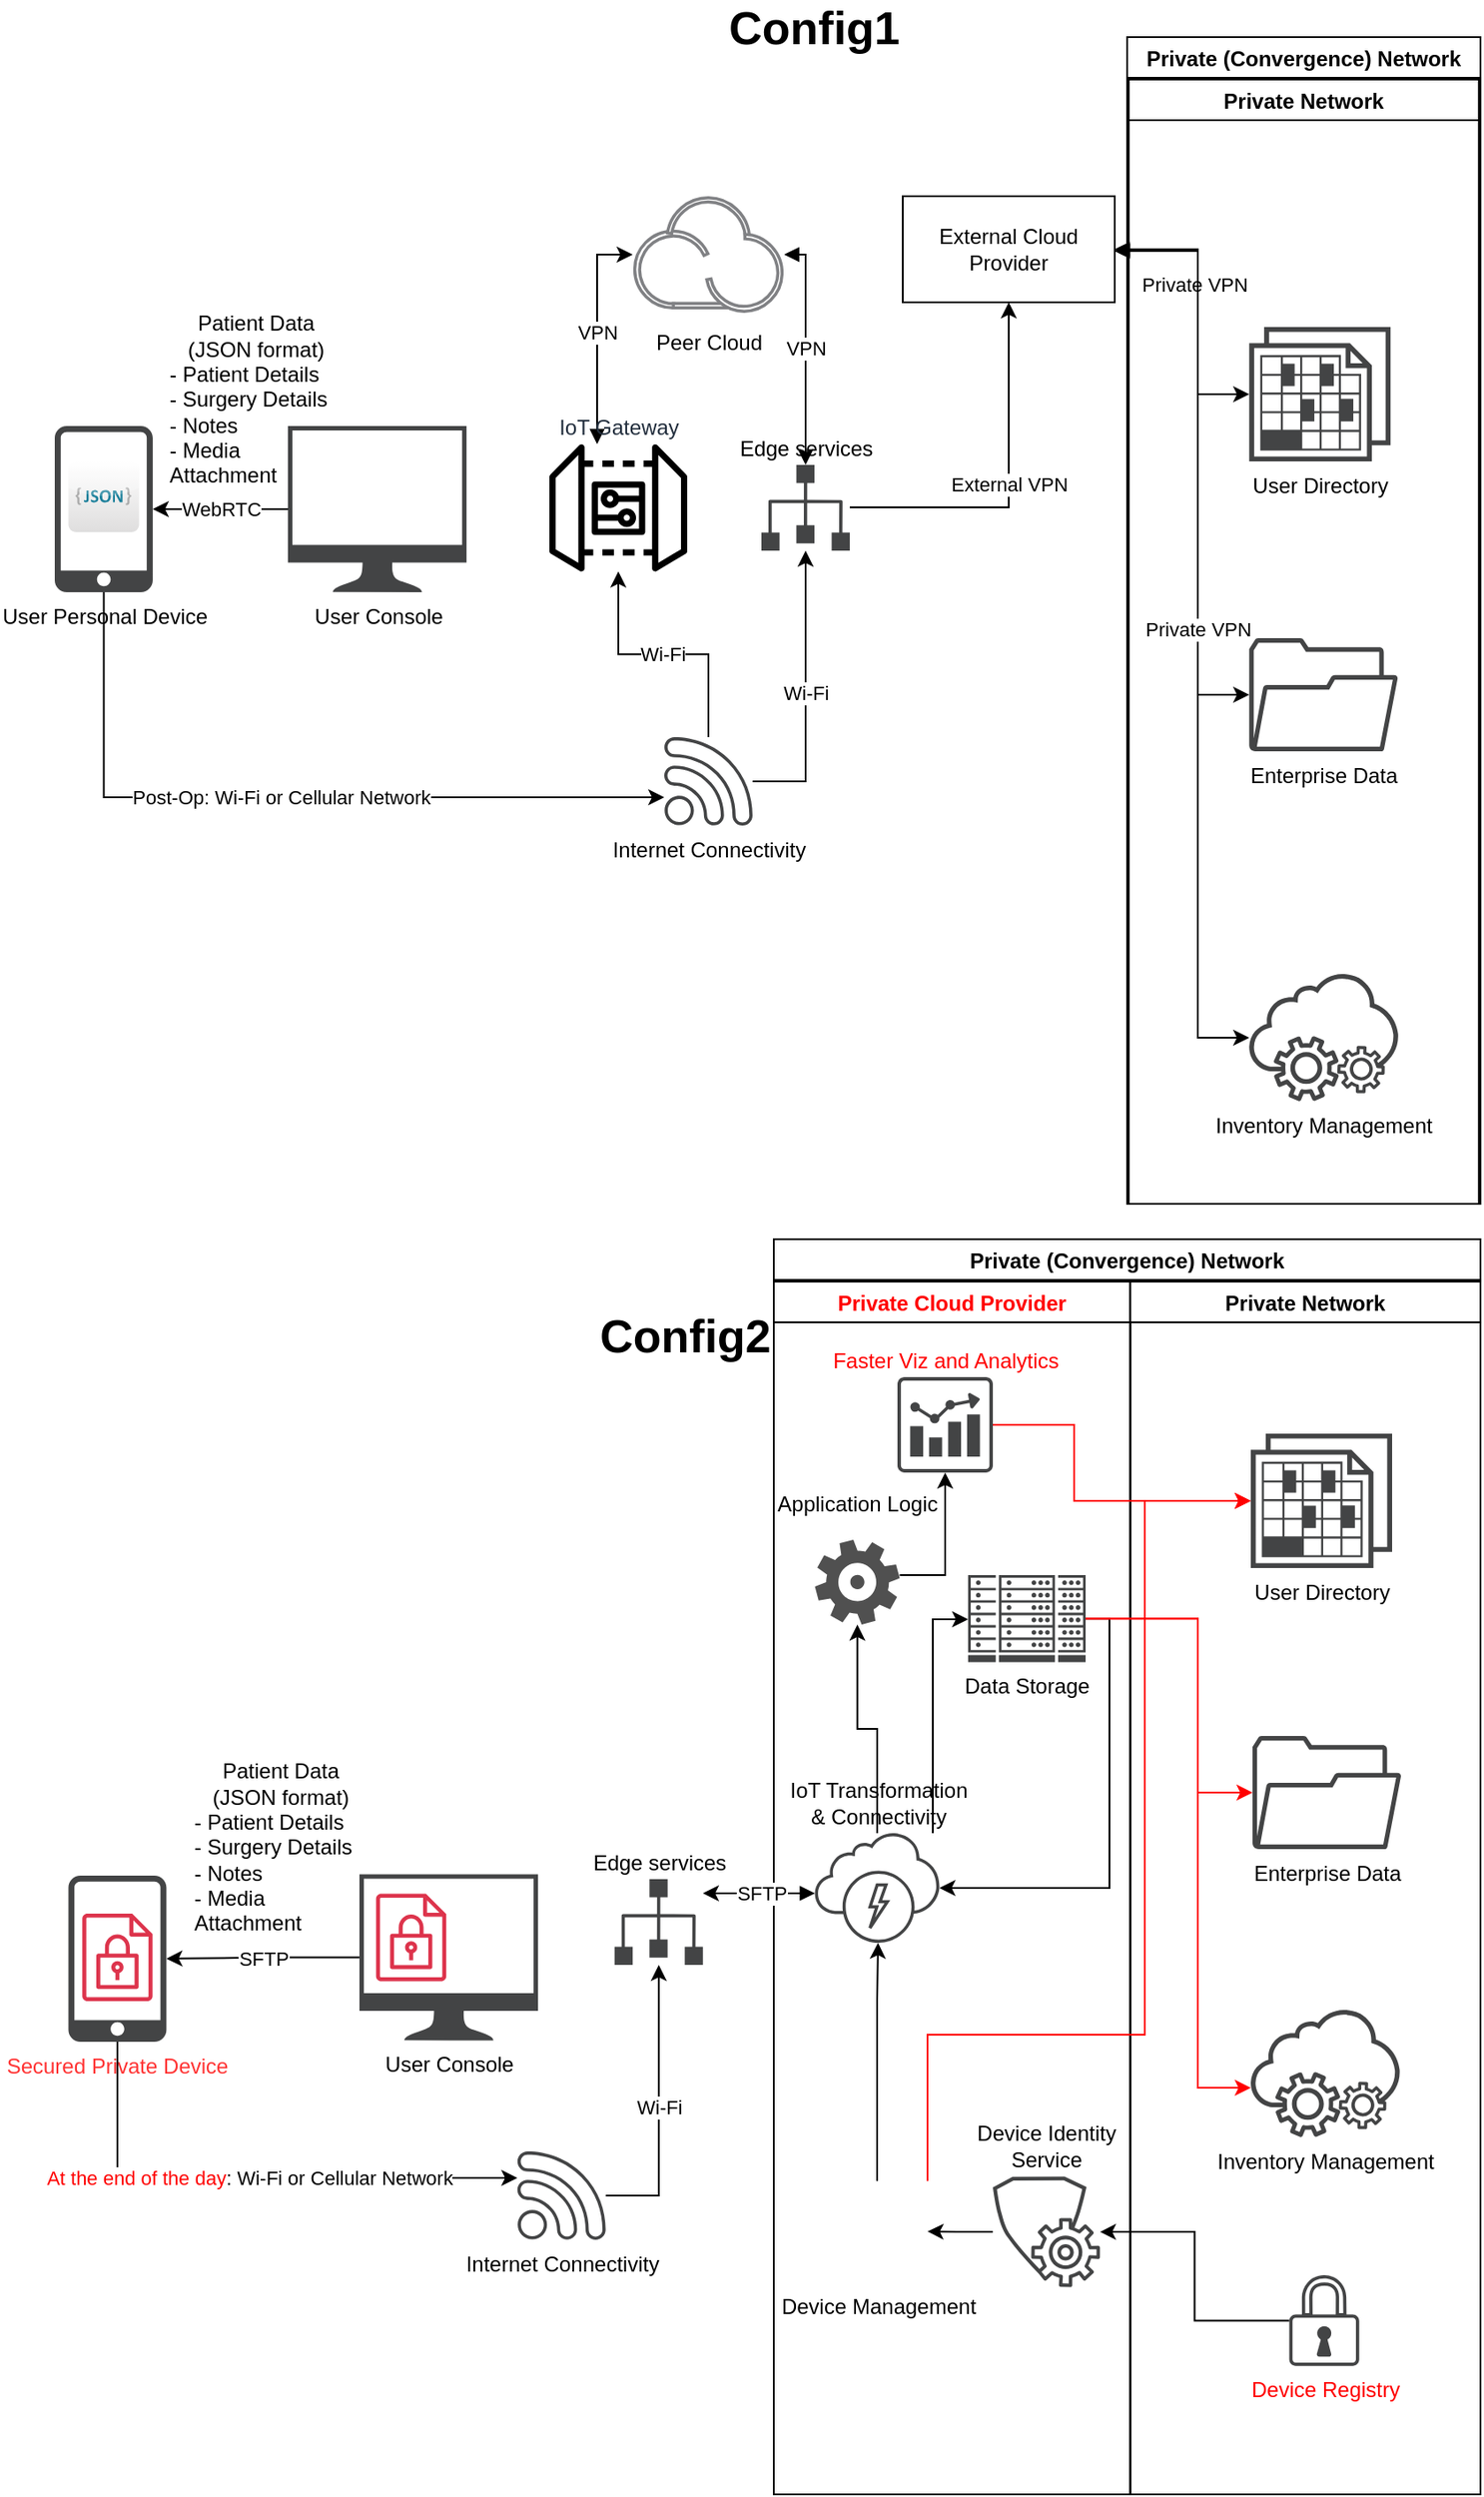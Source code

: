 <mxfile version="23.1.4" type="github">
  <diagram name="Page-1" id="4u4NYFsqPZ5pBq9_Hb_6">
    <mxGraphModel dx="584" dy="780" grid="1" gridSize="10" guides="1" tooltips="1" connect="1" arrows="1" fold="1" page="1" pageScale="1" pageWidth="850" pageHeight="1100" math="0" shadow="0">
      <root>
        <mxCell id="0" />
        <mxCell id="1" parent="0" />
        <mxCell id="TdkFuNuNc027U2WNbnE0-1" value="Private (Convergence) Network" style="swimlane;shadow=0;" vertex="1" parent="1">
          <mxGeometry x="1487" y="50" width="200" height="660" as="geometry">
            <mxRectangle x="50" y="40" width="190" height="30" as="alternateBounds" />
          </mxGeometry>
        </mxCell>
        <mxCell id="TdkFuNuNc027U2WNbnE0-2" value="Private Network" style="swimlane;startSize=23;shadow=0;" vertex="1" parent="TdkFuNuNc027U2WNbnE0-1">
          <mxGeometry x="0.89" y="24" width="198.22" height="636" as="geometry" />
        </mxCell>
        <mxCell id="TdkFuNuNc027U2WNbnE0-3" value="User Directory" style="sketch=0;pointerEvents=1;shadow=0;dashed=0;html=1;strokeColor=none;fillColor=#434445;aspect=fixed;labelPosition=center;verticalLabelPosition=bottom;verticalAlign=top;align=center;outlineConnect=0;shape=mxgraph.vvd.blueprint;" vertex="1" parent="TdkFuNuNc027U2WNbnE0-2">
          <mxGeometry x="68.22" y="140" width="80" height="76" as="geometry" />
        </mxCell>
        <mxCell id="TdkFuNuNc027U2WNbnE0-4" value="Inventory Management" style="sketch=0;pointerEvents=1;shadow=0;dashed=0;html=1;strokeColor=none;fillColor=#434445;aspect=fixed;labelPosition=center;verticalLabelPosition=bottom;verticalAlign=top;align=center;outlineConnect=0;shape=mxgraph.vvd.on_demand_self_service;" vertex="1" parent="TdkFuNuNc027U2WNbnE0-2">
          <mxGeometry x="68.22" y="506" width="84.71" height="72" as="geometry" />
        </mxCell>
        <mxCell id="TdkFuNuNc027U2WNbnE0-5" value="Enterprise Data" style="sketch=0;pointerEvents=1;shadow=0;dashed=0;html=1;strokeColor=none;fillColor=#434445;aspect=fixed;labelPosition=center;verticalLabelPosition=bottom;verticalAlign=top;align=center;outlineConnect=0;shape=mxgraph.vvd.folder;" vertex="1" parent="TdkFuNuNc027U2WNbnE0-2">
          <mxGeometry x="68.22" y="316" width="84.21" height="64" as="geometry" />
        </mxCell>
        <mxCell id="TdkFuNuNc027U2WNbnE0-6" value="Private VPN" style="edgeStyle=orthogonalEdgeStyle;shape=connector;rounded=0;orthogonalLoop=1;jettySize=auto;html=1;labelBackgroundColor=default;strokeColor=default;align=center;verticalAlign=middle;fontFamily=Helvetica;fontSize=11;fontColor=default;endArrow=classic;startArrow=block;startFill=1;" edge="1" parent="1" target="TdkFuNuNc027U2WNbnE0-3">
          <mxGeometry x="-0.429" y="-20" relative="1" as="geometry">
            <Array as="points">
              <mxPoint x="1527" y="170" />
              <mxPoint x="1527" y="252" />
            </Array>
            <mxPoint as="offset" />
            <mxPoint x="1480" y="170" as="sourcePoint" />
          </mxGeometry>
        </mxCell>
        <mxCell id="TdkFuNuNc027U2WNbnE0-7" style="edgeStyle=orthogonalEdgeStyle;shape=connector;rounded=0;orthogonalLoop=1;jettySize=auto;html=1;labelBackgroundColor=default;strokeColor=default;align=center;verticalAlign=middle;fontFamily=Helvetica;fontSize=11;fontColor=default;endArrow=classic;startArrow=block;startFill=1;" edge="1" parent="1" target="TdkFuNuNc027U2WNbnE0-5">
          <mxGeometry relative="1" as="geometry">
            <Array as="points">
              <mxPoint x="1527" y="171" />
              <mxPoint x="1527" y="422" />
            </Array>
            <mxPoint x="1480" y="171" as="sourcePoint" />
          </mxGeometry>
        </mxCell>
        <mxCell id="TdkFuNuNc027U2WNbnE0-8" value="Private VPN" style="edgeStyle=orthogonalEdgeStyle;shape=connector;rounded=0;orthogonalLoop=1;jettySize=auto;html=1;labelBackgroundColor=default;strokeColor=default;align=center;verticalAlign=middle;fontFamily=Helvetica;fontSize=11;fontColor=default;endArrow=classic;startArrow=block;startFill=1;" edge="1" parent="1" target="TdkFuNuNc027U2WNbnE0-4">
          <mxGeometry relative="1" as="geometry">
            <Array as="points">
              <mxPoint x="1527" y="171" />
              <mxPoint x="1527" y="616" />
            </Array>
            <mxPoint x="1480" y="171" as="sourcePoint" />
          </mxGeometry>
        </mxCell>
        <mxCell id="TdkFuNuNc027U2WNbnE0-9" value="Private (Convergence) Network" style="swimlane;shadow=0;" vertex="1" parent="1">
          <mxGeometry x="1287" y="730" width="400" height="710" as="geometry">
            <mxRectangle x="50" y="40" width="190" height="30" as="alternateBounds" />
          </mxGeometry>
        </mxCell>
        <mxCell id="TdkFuNuNc027U2WNbnE0-10" value="Private Cloud Provider" style="swimlane;startSize=23;shadow=0;fontColor=#ff0000;" vertex="1" parent="TdkFuNuNc027U2WNbnE0-9">
          <mxGeometry y="24" width="201.78" height="686" as="geometry" />
        </mxCell>
        <mxCell id="TdkFuNuNc027U2WNbnE0-11" style="edgeStyle=orthogonalEdgeStyle;rounded=0;orthogonalLoop=1;jettySize=auto;html=1;" edge="1" parent="TdkFuNuNc027U2WNbnE0-10" source="TdkFuNuNc027U2WNbnE0-12" target="TdkFuNuNc027U2WNbnE0-17">
          <mxGeometry relative="1" as="geometry">
            <Array as="points">
              <mxPoint x="190" y="191" />
              <mxPoint x="190" y="343" />
            </Array>
          </mxGeometry>
        </mxCell>
        <mxCell id="TdkFuNuNc027U2WNbnE0-12" value="Data Storage" style="sketch=0;pointerEvents=1;shadow=0;dashed=0;html=1;strokeColor=none;fillColor=#434445;aspect=fixed;labelPosition=center;verticalLabelPosition=bottom;verticalAlign=top;align=center;outlineConnect=0;shape=mxgraph.vvd.datacenter;" vertex="1" parent="TdkFuNuNc027U2WNbnE0-10">
          <mxGeometry x="110" y="166" width="66.49" height="49.2" as="geometry" />
        </mxCell>
        <mxCell id="TdkFuNuNc027U2WNbnE0-13" style="edgeStyle=orthogonalEdgeStyle;shape=connector;rounded=0;orthogonalLoop=1;jettySize=auto;html=1;labelBackgroundColor=default;strokeColor=default;align=center;verticalAlign=middle;fontFamily=Helvetica;fontSize=11;fontColor=default;endArrow=classic;" edge="1" parent="TdkFuNuNc027U2WNbnE0-10" source="TdkFuNuNc027U2WNbnE0-14" target="TdkFuNuNc027U2WNbnE0-22">
          <mxGeometry relative="1" as="geometry">
            <Array as="points">
              <mxPoint x="97" y="166" />
            </Array>
          </mxGeometry>
        </mxCell>
        <mxCell id="TdkFuNuNc027U2WNbnE0-14" value="&lt;p style=&quot;line-height: 80%;&quot;&gt;Application Logic&lt;/p&gt;" style="sketch=0;pointerEvents=1;shadow=0;dashed=0;html=1;strokeColor=none;fillColor=#505050;labelPosition=center;verticalLabelPosition=top;verticalAlign=bottom;outlineConnect=0;align=center;shape=mxgraph.office.concepts.settings_office_365;" vertex="1" parent="TdkFuNuNc027U2WNbnE0-10">
          <mxGeometry x="23.27" y="146" width="48" height="48" as="geometry" />
        </mxCell>
        <mxCell id="TdkFuNuNc027U2WNbnE0-15" style="edgeStyle=orthogonalEdgeStyle;shape=connector;rounded=0;orthogonalLoop=1;jettySize=auto;html=1;labelBackgroundColor=default;strokeColor=default;align=center;verticalAlign=middle;fontFamily=Helvetica;fontSize=11;fontColor=default;endArrow=classic;" edge="1" parent="TdkFuNuNc027U2WNbnE0-10" source="TdkFuNuNc027U2WNbnE0-17" target="TdkFuNuNc027U2WNbnE0-14">
          <mxGeometry relative="1" as="geometry" />
        </mxCell>
        <mxCell id="TdkFuNuNc027U2WNbnE0-16" style="edgeStyle=orthogonalEdgeStyle;shape=connector;rounded=0;orthogonalLoop=1;jettySize=auto;html=1;labelBackgroundColor=default;strokeColor=default;align=center;verticalAlign=middle;fontFamily=Helvetica;fontSize=11;fontColor=default;endArrow=classic;" edge="1" parent="TdkFuNuNc027U2WNbnE0-10" source="TdkFuNuNc027U2WNbnE0-17" target="TdkFuNuNc027U2WNbnE0-12">
          <mxGeometry relative="1" as="geometry">
            <Array as="points">
              <mxPoint x="90" y="191" />
            </Array>
          </mxGeometry>
        </mxCell>
        <mxCell id="TdkFuNuNc027U2WNbnE0-17" value="IoT Transformation &lt;br&gt;&amp;amp; Connectivity" style="sketch=0;pointerEvents=1;shadow=0;dashed=0;html=1;strokeColor=none;fillColor=#434445;aspect=fixed;labelPosition=center;verticalLabelPosition=top;verticalAlign=bottom;align=center;outlineConnect=0;shape=mxgraph.vvd.service_provider_cloud_environment;" vertex="1" parent="TdkFuNuNc027U2WNbnE0-10">
          <mxGeometry x="23.27" y="312" width="70.46" height="62" as="geometry" />
        </mxCell>
        <mxCell id="TdkFuNuNc027U2WNbnE0-18" style="edgeStyle=orthogonalEdgeStyle;shape=connector;rounded=0;orthogonalLoop=1;jettySize=auto;html=1;exitX=0.5;exitY=0;exitDx=0;exitDy=0;labelBackgroundColor=default;strokeColor=default;align=center;verticalAlign=middle;fontFamily=Helvetica;fontSize=11;fontColor=default;endArrow=classic;" edge="1" parent="TdkFuNuNc027U2WNbnE0-10" source="TdkFuNuNc027U2WNbnE0-19" target="TdkFuNuNc027U2WNbnE0-17">
          <mxGeometry relative="1" as="geometry">
            <Array as="points">
              <mxPoint x="59" y="406" />
              <mxPoint x="59" y="406" />
            </Array>
          </mxGeometry>
        </mxCell>
        <mxCell id="TdkFuNuNc027U2WNbnE0-19" value="Device Management" style="shape=image;html=1;verticalAlign=top;verticalLabelPosition=bottom;labelBackgroundColor=#ffffff;imageAspect=0;aspect=fixed;image=https://cdn0.iconfinder.com/data/icons/call-center-and-service/32/27-Settings-128.png" vertex="1" parent="TdkFuNuNc027U2WNbnE0-10">
          <mxGeometry x="30" y="508.75" width="57" height="57" as="geometry" />
        </mxCell>
        <mxCell id="TdkFuNuNc027U2WNbnE0-20" style="edgeStyle=orthogonalEdgeStyle;shape=connector;rounded=0;orthogonalLoop=1;jettySize=auto;html=1;labelBackgroundColor=default;strokeColor=default;align=center;verticalAlign=middle;fontFamily=Helvetica;fontSize=11;fontColor=default;endArrow=classic;" edge="1" parent="TdkFuNuNc027U2WNbnE0-10" source="TdkFuNuNc027U2WNbnE0-21" target="TdkFuNuNc027U2WNbnE0-19">
          <mxGeometry relative="1" as="geometry" />
        </mxCell>
        <mxCell id="TdkFuNuNc027U2WNbnE0-21" value="Device Identity &lt;br&gt;Service" style="sketch=0;pointerEvents=1;shadow=0;dashed=0;html=1;strokeColor=none;fillColor=#434445;aspect=fixed;labelPosition=center;verticalLabelPosition=top;verticalAlign=bottom;align=center;outlineConnect=0;shape=mxgraph.vvd.protection_group_config;" vertex="1" parent="TdkFuNuNc027U2WNbnE0-10">
          <mxGeometry x="124" y="506.25" width="60.63" height="62.5" as="geometry" />
        </mxCell>
        <mxCell id="TdkFuNuNc027U2WNbnE0-22" value="&lt;font color=&quot;#ff0000&quot;&gt;Faster Viz and Analytics&lt;/font&gt;" style="sketch=0;pointerEvents=1;shadow=0;dashed=0;html=1;strokeColor=none;fillColor=#434445;aspect=fixed;labelPosition=center;verticalLabelPosition=top;verticalAlign=bottom;align=center;outlineConnect=0;shape=mxgraph.vvd.vrops;" vertex="1" parent="TdkFuNuNc027U2WNbnE0-10">
          <mxGeometry x="70" y="54" width="54" height="54" as="geometry" />
        </mxCell>
        <mxCell id="TdkFuNuNc027U2WNbnE0-23" value="Private Network" style="swimlane;startSize=23;shadow=0;" vertex="1" parent="TdkFuNuNc027U2WNbnE0-9">
          <mxGeometry x="201.78" y="24" width="198.22" height="686" as="geometry" />
        </mxCell>
        <mxCell id="TdkFuNuNc027U2WNbnE0-24" value="User Directory" style="sketch=0;pointerEvents=1;shadow=0;dashed=0;html=1;strokeColor=none;fillColor=#434445;aspect=fixed;labelPosition=center;verticalLabelPosition=bottom;verticalAlign=top;align=center;outlineConnect=0;shape=mxgraph.vvd.blueprint;" vertex="1" parent="TdkFuNuNc027U2WNbnE0-23">
          <mxGeometry x="68.22" y="86" width="80" height="76" as="geometry" />
        </mxCell>
        <mxCell id="TdkFuNuNc027U2WNbnE0-25" value="Inventory Management" style="sketch=0;pointerEvents=1;shadow=0;dashed=0;html=1;strokeColor=none;fillColor=#434445;aspect=fixed;labelPosition=center;verticalLabelPosition=bottom;verticalAlign=top;align=center;outlineConnect=0;shape=mxgraph.vvd.on_demand_self_service;" vertex="1" parent="TdkFuNuNc027U2WNbnE0-23">
          <mxGeometry x="68.22" y="412" width="84.71" height="72" as="geometry" />
        </mxCell>
        <mxCell id="TdkFuNuNc027U2WNbnE0-26" value="Enterprise Data" style="sketch=0;pointerEvents=1;shadow=0;dashed=0;html=1;strokeColor=none;fillColor=#434445;aspect=fixed;labelPosition=center;verticalLabelPosition=bottom;verticalAlign=top;align=center;outlineConnect=0;shape=mxgraph.vvd.folder;" vertex="1" parent="TdkFuNuNc027U2WNbnE0-23">
          <mxGeometry x="69.22" y="257" width="84.21" height="64" as="geometry" />
        </mxCell>
        <mxCell id="TdkFuNuNc027U2WNbnE0-27" value="&lt;font color=&quot;#ff0000&quot;&gt;Device Registry&lt;/font&gt;" style="sketch=0;pointerEvents=1;shadow=0;dashed=0;html=1;strokeColor=none;fillColor=#434445;aspect=fixed;labelPosition=center;verticalLabelPosition=bottom;verticalAlign=top;align=center;outlineConnect=0;shape=mxgraph.vvd.security;" vertex="1" parent="TdkFuNuNc027U2WNbnE0-23">
          <mxGeometry x="90" y="562" width="39.58" height="51.4" as="geometry" />
        </mxCell>
        <mxCell id="TdkFuNuNc027U2WNbnE0-28" style="edgeStyle=orthogonalEdgeStyle;shape=connector;rounded=0;orthogonalLoop=1;jettySize=auto;html=1;labelBackgroundColor=default;strokeColor=#FF0000;align=center;verticalAlign=middle;fontFamily=Helvetica;fontSize=11;fontColor=default;endArrow=classic;fillColor=#f8cecc;" edge="1" parent="TdkFuNuNc027U2WNbnE0-9" source="TdkFuNuNc027U2WNbnE0-22" target="TdkFuNuNc027U2WNbnE0-24">
          <mxGeometry relative="1" as="geometry">
            <Array as="points">
              <mxPoint x="170" y="105" />
              <mxPoint x="170" y="148" />
            </Array>
            <mxPoint x="124" y="105" as="targetPoint" />
          </mxGeometry>
        </mxCell>
        <mxCell id="TdkFuNuNc027U2WNbnE0-29" style="edgeStyle=orthogonalEdgeStyle;rounded=0;orthogonalLoop=1;jettySize=auto;html=1;strokeColor=#FF0000;" edge="1" parent="TdkFuNuNc027U2WNbnE0-9" source="TdkFuNuNc027U2WNbnE0-12" target="TdkFuNuNc027U2WNbnE0-26">
          <mxGeometry relative="1" as="geometry">
            <Array as="points">
              <mxPoint x="240" y="215" />
              <mxPoint x="240" y="313" />
            </Array>
          </mxGeometry>
        </mxCell>
        <mxCell id="TdkFuNuNc027U2WNbnE0-30" style="edgeStyle=orthogonalEdgeStyle;rounded=0;orthogonalLoop=1;jettySize=auto;html=1;strokeColor=#FF0000;" edge="1" parent="TdkFuNuNc027U2WNbnE0-9" source="TdkFuNuNc027U2WNbnE0-12" target="TdkFuNuNc027U2WNbnE0-25">
          <mxGeometry relative="1" as="geometry">
            <Array as="points">
              <mxPoint x="240" y="215" />
              <mxPoint x="240" y="480" />
            </Array>
          </mxGeometry>
        </mxCell>
        <mxCell id="TdkFuNuNc027U2WNbnE0-31" style="edgeStyle=orthogonalEdgeStyle;shape=connector;rounded=0;orthogonalLoop=1;jettySize=auto;html=1;exitX=1;exitY=0;exitDx=0;exitDy=0;labelBackgroundColor=default;strokeColor=#FF0000;align=center;verticalAlign=middle;fontFamily=Helvetica;fontSize=11;fontColor=default;endArrow=classic;" edge="1" parent="TdkFuNuNc027U2WNbnE0-9" source="TdkFuNuNc027U2WNbnE0-19" target="TdkFuNuNc027U2WNbnE0-24">
          <mxGeometry relative="1" as="geometry">
            <mxPoint x="152.23" y="444" as="targetPoint" />
            <Array as="points">
              <mxPoint x="87" y="450" />
              <mxPoint x="210" y="450" />
              <mxPoint x="210" y="148" />
            </Array>
          </mxGeometry>
        </mxCell>
        <mxCell id="TdkFuNuNc027U2WNbnE0-32" style="edgeStyle=orthogonalEdgeStyle;shape=connector;rounded=0;orthogonalLoop=1;jettySize=auto;html=1;labelBackgroundColor=default;strokeColor=default;align=center;verticalAlign=middle;fontFamily=Helvetica;fontSize=11;fontColor=default;endArrow=classic;" edge="1" parent="TdkFuNuNc027U2WNbnE0-9" source="TdkFuNuNc027U2WNbnE0-27" target="TdkFuNuNc027U2WNbnE0-21">
          <mxGeometry relative="1" as="geometry" />
        </mxCell>
        <mxCell id="TdkFuNuNc027U2WNbnE0-49" value="External VPN" style="edgeStyle=orthogonalEdgeStyle;rounded=0;orthogonalLoop=1;jettySize=auto;html=1;startArrow=classic;startFill=1;endArrow=none;endFill=0;" edge="1" parent="1" source="TdkFuNuNc027U2WNbnE0-33" target="TdkFuNuNc027U2WNbnE0-41">
          <mxGeometry relative="1" as="geometry">
            <Array as="points">
              <mxPoint x="1420" y="316" />
            </Array>
          </mxGeometry>
        </mxCell>
        <mxCell id="TdkFuNuNc027U2WNbnE0-33" value="External Cloud Provider" style="rounded=0;whiteSpace=wrap;html=1;" vertex="1" parent="1">
          <mxGeometry x="1360" y="140" width="120" height="60" as="geometry" />
        </mxCell>
        <mxCell id="TdkFuNuNc027U2WNbnE0-34" value="User Personal Device" style="sketch=0;pointerEvents=1;shadow=0;dashed=0;html=1;strokeColor=none;fillColor=#434445;aspect=fixed;labelPosition=center;verticalLabelPosition=bottom;verticalAlign=top;align=center;outlineConnect=0;shape=mxgraph.vvd.phone;" vertex="1" parent="1">
          <mxGeometry x="880" y="270" width="55.46" height="94" as="geometry" />
        </mxCell>
        <mxCell id="TdkFuNuNc027U2WNbnE0-35" value="User Console" style="sketch=0;pointerEvents=1;shadow=0;dashed=0;html=1;strokeColor=none;fillColor=#434445;aspect=fixed;labelPosition=center;verticalLabelPosition=bottom;verticalAlign=top;align=center;outlineConnect=0;shape=mxgraph.vvd.monitor;" vertex="1" parent="1">
          <mxGeometry x="1012" y="270" width="101.08" height="94" as="geometry" />
        </mxCell>
        <mxCell id="TdkFuNuNc027U2WNbnE0-36" value="WebRTC" style="edgeStyle=orthogonalEdgeStyle;shape=connector;rounded=0;orthogonalLoop=1;jettySize=auto;html=1;labelBackgroundColor=default;strokeColor=default;align=center;verticalAlign=middle;fontFamily=Helvetica;fontSize=11;fontColor=default;endArrow=classic;" edge="1" parent="1" source="TdkFuNuNc027U2WNbnE0-35" target="TdkFuNuNc027U2WNbnE0-34">
          <mxGeometry relative="1" as="geometry" />
        </mxCell>
        <mxCell id="TdkFuNuNc027U2WNbnE0-37" value="VPN" style="edgeStyle=orthogonalEdgeStyle;shape=connector;rounded=0;orthogonalLoop=1;jettySize=auto;html=1;exitX=1;exitY=0.5;exitDx=0;exitDy=0;labelBackgroundColor=default;strokeColor=default;align=center;verticalAlign=middle;fontFamily=Helvetica;fontSize=11;fontColor=default;endArrow=classic;startArrow=block;startFill=1;" edge="1" parent="1" source="TdkFuNuNc027U2WNbnE0-38" target="TdkFuNuNc027U2WNbnE0-41">
          <mxGeometry relative="1" as="geometry">
            <Array as="points">
              <mxPoint x="1305" y="173" />
            </Array>
          </mxGeometry>
        </mxCell>
        <mxCell id="TdkFuNuNc027U2WNbnE0-38" value="Peer Cloud" style="image;aspect=fixed;perimeter=ellipsePerimeter;html=1;align=center;shadow=0;dashed=0;fontColor=#00000;labelBackgroundColor=default;fontSize=12;spacingTop=3;image=img/lib/ibm/miscellaneous/peer_cloud.svg;strokeColor=#000000;" vertex="1" parent="1">
          <mxGeometry x="1207.14" y="140" width="85.71" height="66" as="geometry" />
        </mxCell>
        <mxCell id="TdkFuNuNc027U2WNbnE0-39" value="VPN" style="edgeStyle=orthogonalEdgeStyle;shape=connector;rounded=0;orthogonalLoop=1;jettySize=auto;html=1;entryX=0;entryY=0.5;entryDx=0;entryDy=0;labelBackgroundColor=default;strokeColor=default;align=center;verticalAlign=middle;fontFamily=Helvetica;fontSize=11;fontColor=default;endArrow=classic;startArrow=block;startFill=1;" edge="1" parent="1" source="TdkFuNuNc027U2WNbnE0-40" target="TdkFuNuNc027U2WNbnE0-38">
          <mxGeometry relative="1" as="geometry">
            <Array as="points">
              <mxPoint x="1187" y="173" />
            </Array>
          </mxGeometry>
        </mxCell>
        <mxCell id="TdkFuNuNc027U2WNbnE0-40" value="IoT Gateway" style="sketch=0;outlineConnect=0;fontColor=#232F3E;gradientColor=none;fillColor=#00000;strokeColor=none;dashed=0;verticalLabelPosition=top;verticalAlign=bottom;align=center;html=1;fontSize=12;fontStyle=0;aspect=fixed;pointerEvents=1;shape=mxgraph.aws4.iot_device_gateway;labelPosition=center;" vertex="1" parent="1">
          <mxGeometry x="1160" y="279.75" width="78" height="73" as="geometry" />
        </mxCell>
        <mxCell id="TdkFuNuNc027U2WNbnE0-41" value="Edge services" style="sketch=0;pointerEvents=1;shadow=0;dashed=0;html=1;strokeColor=none;fillColor=#434445;aspect=fixed;labelPosition=center;verticalLabelPosition=top;verticalAlign=bottom;align=center;outlineConnect=0;shape=mxgraph.vvd.infrastructure;" vertex="1" parent="1">
          <mxGeometry x="1280" y="292" width="50" height="48.5" as="geometry" />
        </mxCell>
        <mxCell id="TdkFuNuNc027U2WNbnE0-42" value="Wi-Fi" style="edgeStyle=orthogonalEdgeStyle;shape=connector;rounded=0;orthogonalLoop=1;jettySize=auto;html=1;labelBackgroundColor=default;strokeColor=default;align=center;verticalAlign=middle;fontFamily=Helvetica;fontSize=11;fontColor=default;endArrow=classic;" edge="1" parent="1" source="TdkFuNuNc027U2WNbnE0-44" target="TdkFuNuNc027U2WNbnE0-40">
          <mxGeometry relative="1" as="geometry" />
        </mxCell>
        <mxCell id="TdkFuNuNc027U2WNbnE0-43" value="Wi-Fi" style="edgeStyle=orthogonalEdgeStyle;shape=connector;rounded=0;orthogonalLoop=1;jettySize=auto;html=1;labelBackgroundColor=default;strokeColor=default;align=center;verticalAlign=middle;fontFamily=Helvetica;fontSize=11;fontColor=default;endArrow=classic;" edge="1" parent="1" source="TdkFuNuNc027U2WNbnE0-44" target="TdkFuNuNc027U2WNbnE0-41">
          <mxGeometry relative="1" as="geometry" />
        </mxCell>
        <mxCell id="TdkFuNuNc027U2WNbnE0-44" value="Internet Connectivity" style="sketch=0;pointerEvents=1;shadow=0;dashed=0;html=1;strokeColor=none;fillColor=#434445;aspect=fixed;labelPosition=center;verticalLabelPosition=bottom;verticalAlign=top;align=center;outlineConnect=0;shape=mxgraph.vvd.wi_fi;" vertex="1" parent="1">
          <mxGeometry x="1225" y="446" width="50" height="50" as="geometry" />
        </mxCell>
        <mxCell id="TdkFuNuNc027U2WNbnE0-45" value="Post-Op: Wi-Fi or Cellular Network" style="edgeStyle=orthogonalEdgeStyle;shape=connector;rounded=0;orthogonalLoop=1;jettySize=auto;html=1;labelBackgroundColor=default;strokeColor=default;align=center;verticalAlign=middle;fontFamily=Helvetica;fontSize=11;fontColor=default;endArrow=classic;startArrow=none;startFill=0;" edge="1" parent="1" source="TdkFuNuNc027U2WNbnE0-34" target="TdkFuNuNc027U2WNbnE0-44">
          <mxGeometry relative="1" as="geometry">
            <Array as="points">
              <mxPoint x="908" y="480" />
            </Array>
          </mxGeometry>
        </mxCell>
        <mxCell id="TdkFuNuNc027U2WNbnE0-46" value="" style="dashed=0;outlineConnect=0;html=1;align=center;labelPosition=center;verticalLabelPosition=bottom;verticalAlign=top;shape=mxgraph.webicons.json_2;gradientColor=#DFDEDE" vertex="1" parent="1">
          <mxGeometry x="887.73" y="290" width="40" height="40" as="geometry" />
        </mxCell>
        <mxCell id="TdkFuNuNc027U2WNbnE0-47" value="Patient Data&lt;br&gt;(JSON format)&lt;br&gt;&lt;div style=&quot;text-align: left;&quot;&gt;&lt;span style=&quot;background-color: initial;&quot;&gt;- Patient Details&lt;/span&gt;&lt;/div&gt;&lt;div style=&quot;text-align: left;&quot;&gt;&lt;span style=&quot;background-color: initial;&quot;&gt;- Surgery Details&lt;/span&gt;&lt;/div&gt;&lt;div style=&quot;text-align: left;&quot;&gt;&lt;span style=&quot;background-color: initial;&quot;&gt;- Notes&lt;/span&gt;&lt;/div&gt;&lt;div style=&quot;text-align: left;&quot;&gt;&lt;span style=&quot;background-color: initial;&quot;&gt;- Media Attachment&lt;/span&gt;&lt;/div&gt;" style="text;html=1;align=center;verticalAlign=middle;whiteSpace=wrap;rounded=0;" vertex="1" parent="1">
          <mxGeometry x="944" y="210" width="100" height="90" as="geometry" />
        </mxCell>
        <mxCell id="TdkFuNuNc027U2WNbnE0-48" value="&lt;b&gt;&lt;font style=&quot;font-size: 26px;&quot;&gt;Config1&lt;/font&gt;&lt;/b&gt;" style="text;html=1;align=center;verticalAlign=middle;whiteSpace=wrap;rounded=0;" vertex="1" parent="1">
          <mxGeometry x="1280" y="30" width="60" height="30" as="geometry" />
        </mxCell>
        <mxCell id="TdkFuNuNc027U2WNbnE0-50" value="&lt;font color=&quot;#ff3333&quot;&gt;Secured Private Device&lt;/font&gt;" style="sketch=0;pointerEvents=1;shadow=0;dashed=0;html=1;strokeColor=none;fillColor=#434445;aspect=fixed;labelPosition=center;verticalLabelPosition=bottom;verticalAlign=top;align=center;outlineConnect=0;shape=mxgraph.vvd.phone;" vertex="1" parent="1">
          <mxGeometry x="887.73" y="1090" width="55.46" height="94" as="geometry" />
        </mxCell>
        <mxCell id="TdkFuNuNc027U2WNbnE0-51" value="SFTP" style="edgeStyle=orthogonalEdgeStyle;shape=connector;rounded=0;orthogonalLoop=1;jettySize=auto;html=1;labelBackgroundColor=default;strokeColor=default;align=center;verticalAlign=middle;fontFamily=Helvetica;fontSize=11;fontColor=default;endArrow=classic;startArrow=block;startFill=1;" edge="1" parent="1" source="TdkFuNuNc027U2WNbnE0-17" target="TdkFuNuNc027U2WNbnE0-55">
          <mxGeometry x="-0.035" relative="1" as="geometry">
            <Array as="points">
              <mxPoint x="1280" y="1100" />
              <mxPoint x="1280" y="1100" />
            </Array>
            <mxPoint x="1149.72" y="973" as="sourcePoint" />
            <mxPoint as="offset" />
          </mxGeometry>
        </mxCell>
        <mxCell id="TdkFuNuNc027U2WNbnE0-55" value="Edge services" style="sketch=0;pointerEvents=1;shadow=0;dashed=0;html=1;strokeColor=none;fillColor=#434445;aspect=fixed;labelPosition=center;verticalLabelPosition=top;verticalAlign=bottom;align=center;outlineConnect=0;shape=mxgraph.vvd.infrastructure;" vertex="1" parent="1">
          <mxGeometry x="1196.87" y="1092" width="50" height="48.5" as="geometry" />
        </mxCell>
        <mxCell id="TdkFuNuNc027U2WNbnE0-57" value="Wi-Fi" style="edgeStyle=orthogonalEdgeStyle;shape=connector;rounded=0;orthogonalLoop=1;jettySize=auto;html=1;labelBackgroundColor=default;strokeColor=default;align=center;verticalAlign=middle;fontFamily=Helvetica;fontSize=11;fontColor=default;endArrow=classic;" edge="1" parent="1" source="TdkFuNuNc027U2WNbnE0-58" target="TdkFuNuNc027U2WNbnE0-55">
          <mxGeometry relative="1" as="geometry" />
        </mxCell>
        <mxCell id="TdkFuNuNc027U2WNbnE0-58" value="Internet Connectivity" style="sketch=0;pointerEvents=1;shadow=0;dashed=0;html=1;strokeColor=none;fillColor=#434445;aspect=fixed;labelPosition=center;verticalLabelPosition=bottom;verticalAlign=top;align=center;outlineConnect=0;shape=mxgraph.vvd.wi_fi;" vertex="1" parent="1">
          <mxGeometry x="1141.87" y="1246" width="50" height="50" as="geometry" />
        </mxCell>
        <mxCell id="TdkFuNuNc027U2WNbnE0-59" value="&lt;font color=&quot;#ff0000&quot;&gt;At the end of the day&lt;/font&gt;: Wi-Fi or Cellular Network" style="edgeStyle=orthogonalEdgeStyle;shape=connector;rounded=0;orthogonalLoop=1;jettySize=auto;html=1;labelBackgroundColor=default;strokeColor=default;align=center;verticalAlign=middle;fontFamily=Helvetica;fontSize=11;fontColor=default;endArrow=classic;startArrow=none;startFill=0;" edge="1" parent="1" source="TdkFuNuNc027U2WNbnE0-50" target="TdkFuNuNc027U2WNbnE0-58">
          <mxGeometry relative="1" as="geometry">
            <Array as="points">
              <mxPoint x="916" y="1261" />
            </Array>
            <mxPoint x="1249.6" y="1261" as="targetPoint" />
          </mxGeometry>
        </mxCell>
        <mxCell id="TdkFuNuNc027U2WNbnE0-60" value="User Console" style="sketch=0;pointerEvents=1;shadow=0;dashed=0;html=1;strokeColor=none;fillColor=#434445;aspect=fixed;labelPosition=center;verticalLabelPosition=bottom;verticalAlign=top;align=center;outlineConnect=0;shape=mxgraph.vvd.monitor;" vertex="1" parent="1">
          <mxGeometry x="1052.46" y="1089.25" width="101.08" height="94" as="geometry" />
        </mxCell>
        <mxCell id="TdkFuNuNc027U2WNbnE0-61" value="SFTP" style="edgeStyle=orthogonalEdgeStyle;shape=connector;rounded=0;orthogonalLoop=1;jettySize=auto;html=1;labelBackgroundColor=default;strokeColor=default;align=center;verticalAlign=middle;fontFamily=Helvetica;fontSize=11;fontColor=default;endArrow=classic;" edge="1" parent="1" source="TdkFuNuNc027U2WNbnE0-60" target="TdkFuNuNc027U2WNbnE0-50">
          <mxGeometry relative="1" as="geometry">
            <mxPoint x="975.46" y="1136.25" as="targetPoint" />
          </mxGeometry>
        </mxCell>
        <mxCell id="TdkFuNuNc027U2WNbnE0-62" value="Patient Data&lt;br&gt;(JSON format)&lt;br&gt;&lt;div style=&quot;text-align: left;&quot;&gt;&lt;span style=&quot;background-color: initial;&quot;&gt;- Patient Details&lt;/span&gt;&lt;/div&gt;&lt;div style=&quot;text-align: left;&quot;&gt;&lt;span style=&quot;background-color: initial;&quot;&gt;- Surgery Details&lt;/span&gt;&lt;/div&gt;&lt;div style=&quot;text-align: left;&quot;&gt;&lt;span style=&quot;background-color: initial;&quot;&gt;- Notes&lt;/span&gt;&lt;/div&gt;&lt;div style=&quot;text-align: left;&quot;&gt;&lt;span style=&quot;background-color: initial;&quot;&gt;- Media Attachment&lt;/span&gt;&lt;/div&gt;" style="text;html=1;align=center;verticalAlign=middle;whiteSpace=wrap;rounded=0;" vertex="1" parent="1">
          <mxGeometry x="957.73" y="1029.25" width="100" height="90" as="geometry" />
        </mxCell>
        <mxCell id="TdkFuNuNc027U2WNbnE0-63" value="" style="sketch=0;outlineConnect=0;fontColor=#232F3E;gradientColor=none;fillColor=#DD344C;strokeColor=none;dashed=0;verticalLabelPosition=bottom;verticalAlign=top;align=center;html=1;fontSize=12;fontStyle=0;aspect=fixed;pointerEvents=1;shape=mxgraph.aws4.encrypted_data;" vertex="1" parent="1">
          <mxGeometry x="1061.86" y="1100" width="39.74" height="50" as="geometry" />
        </mxCell>
        <mxCell id="TdkFuNuNc027U2WNbnE0-64" value="&lt;b&gt;&lt;font style=&quot;font-size: 26px;&quot;&gt;Config2&lt;br&gt;&lt;/font&gt;&lt;/b&gt;" style="text;html=1;align=center;verticalAlign=middle;whiteSpace=wrap;rounded=0;" vertex="1" parent="1">
          <mxGeometry x="1207.14" y="770" width="60" height="30" as="geometry" />
        </mxCell>
        <mxCell id="TdkFuNuNc027U2WNbnE0-65" value="" style="sketch=0;outlineConnect=0;fontColor=#232F3E;gradientColor=none;fillColor=#DD344C;strokeColor=none;dashed=0;verticalLabelPosition=bottom;verticalAlign=top;align=center;html=1;fontSize=12;fontStyle=0;aspect=fixed;pointerEvents=1;shape=mxgraph.aws4.encrypted_data;" vertex="1" parent="1">
          <mxGeometry x="895.59" y="1111.25" width="39.74" height="50" as="geometry" />
        </mxCell>
      </root>
    </mxGraphModel>
  </diagram>
</mxfile>
